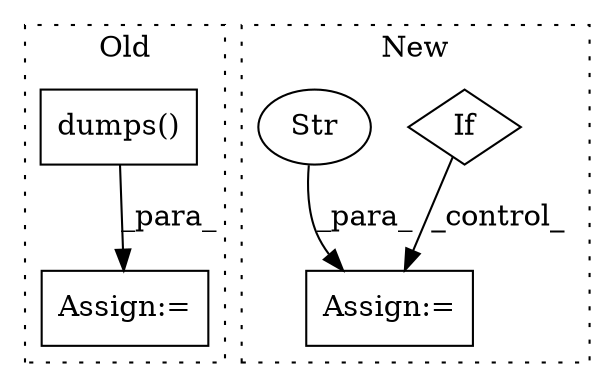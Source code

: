 digraph G {
subgraph cluster0 {
1 [label="dumps()" a="75" s="1557,1813" l="24,10" shape="box"];
4 [label="Assign:=" a="68" s="1835" l="3" shape="box"];
label = "Old";
style="dotted";
}
subgraph cluster1 {
2 [label="If" a="96" s="1590" l="3" shape="diamond"];
3 [label="Assign:=" a="68" s="1704" l="3" shape="box"];
5 [label="Str" a="66" s="1707" l="40" shape="ellipse"];
label = "New";
style="dotted";
}
1 -> 4 [label="_para_"];
2 -> 3 [label="_control_"];
5 -> 3 [label="_para_"];
}